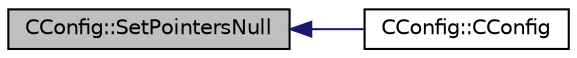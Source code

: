 digraph "CConfig::SetPointersNull"
{
  edge [fontname="Helvetica",fontsize="10",labelfontname="Helvetica",labelfontsize="10"];
  node [fontname="Helvetica",fontsize="10",shape=record];
  rankdir="LR";
  Node15268 [label="CConfig::SetPointersNull",height=0.2,width=0.4,color="black", fillcolor="grey75", style="filled", fontcolor="black"];
  Node15268 -> Node15269 [dir="back",color="midnightblue",fontsize="10",style="solid",fontname="Helvetica"];
  Node15269 [label="CConfig::CConfig",height=0.2,width=0.4,color="black", fillcolor="white", style="filled",URL="$class_c_config.html#a3298c6c9512a61554a459c5988b9e97a",tooltip="Constructor of the class which reads the input file. "];
}

